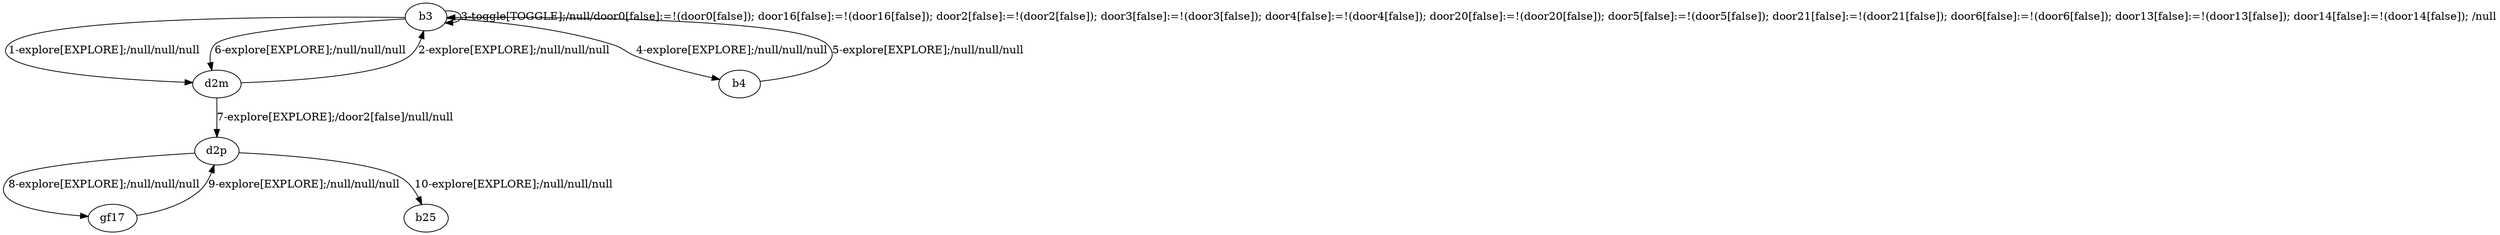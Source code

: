 # Total number of goals covered by this test: 1
# gf17 --> d2p

digraph g {
"b3" -> "d2m" [label = "1-explore[EXPLORE];/null/null/null"];
"d2m" -> "b3" [label = "2-explore[EXPLORE];/null/null/null"];
"b3" -> "b3" [label = "3-toggle[TOGGLE];/null/door0[false]:=!(door0[false]); door16[false]:=!(door16[false]); door2[false]:=!(door2[false]); door3[false]:=!(door3[false]); door4[false]:=!(door4[false]); door20[false]:=!(door20[false]); door5[false]:=!(door5[false]); door21[false]:=!(door21[false]); door6[false]:=!(door6[false]); door13[false]:=!(door13[false]); door14[false]:=!(door14[false]); /null"];
"b3" -> "b4" [label = "4-explore[EXPLORE];/null/null/null"];
"b4" -> "b3" [label = "5-explore[EXPLORE];/null/null/null"];
"b3" -> "d2m" [label = "6-explore[EXPLORE];/null/null/null"];
"d2m" -> "d2p" [label = "7-explore[EXPLORE];/door2[false]/null/null"];
"d2p" -> "gf17" [label = "8-explore[EXPLORE];/null/null/null"];
"gf17" -> "d2p" [label = "9-explore[EXPLORE];/null/null/null"];
"d2p" -> "b25" [label = "10-explore[EXPLORE];/null/null/null"];
}